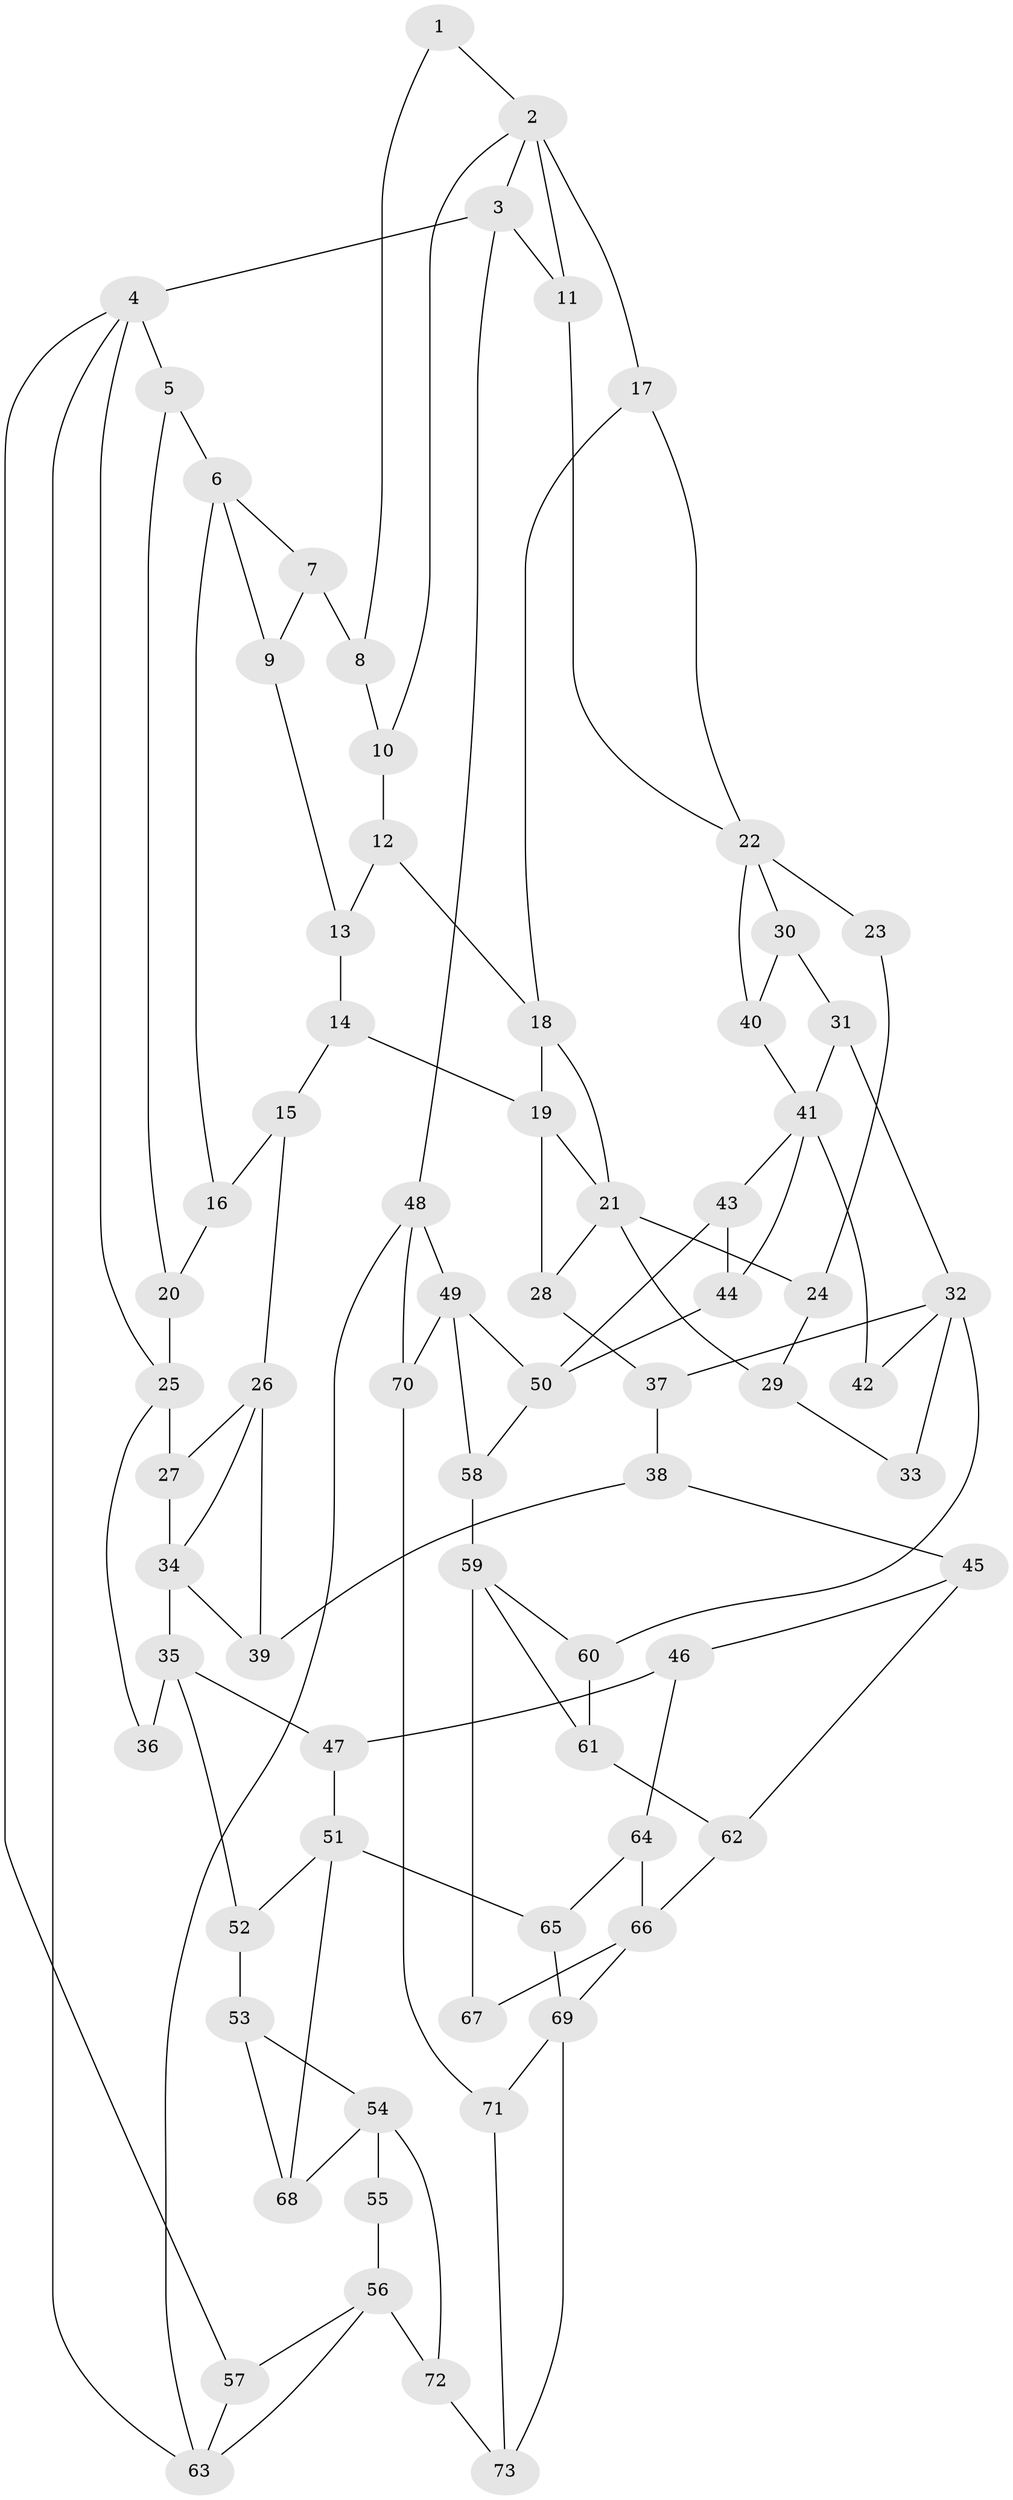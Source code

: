 // original degree distribution, {3: 0.0136986301369863, 4: 0.23972602739726026, 6: 0.22602739726027396, 5: 0.5205479452054794}
// Generated by graph-tools (version 1.1) at 2025/38/03/09/25 02:38:55]
// undirected, 73 vertices, 121 edges
graph export_dot {
graph [start="1"]
  node [color=gray90,style=filled];
  1;
  2;
  3;
  4;
  5;
  6;
  7;
  8;
  9;
  10;
  11;
  12;
  13;
  14;
  15;
  16;
  17;
  18;
  19;
  20;
  21;
  22;
  23;
  24;
  25;
  26;
  27;
  28;
  29;
  30;
  31;
  32;
  33;
  34;
  35;
  36;
  37;
  38;
  39;
  40;
  41;
  42;
  43;
  44;
  45;
  46;
  47;
  48;
  49;
  50;
  51;
  52;
  53;
  54;
  55;
  56;
  57;
  58;
  59;
  60;
  61;
  62;
  63;
  64;
  65;
  66;
  67;
  68;
  69;
  70;
  71;
  72;
  73;
  1 -- 2 [weight=1.0];
  1 -- 8 [weight=1.0];
  2 -- 3 [weight=1.0];
  2 -- 10 [weight=1.0];
  2 -- 11 [weight=1.0];
  2 -- 17 [weight=2.0];
  3 -- 4 [weight=1.0];
  3 -- 11 [weight=1.0];
  3 -- 48 [weight=1.0];
  4 -- 5 [weight=2.0];
  4 -- 25 [weight=1.0];
  4 -- 57 [weight=1.0];
  4 -- 63 [weight=1.0];
  5 -- 6 [weight=2.0];
  5 -- 20 [weight=2.0];
  6 -- 7 [weight=1.0];
  6 -- 9 [weight=1.0];
  6 -- 16 [weight=1.0];
  7 -- 8 [weight=1.0];
  7 -- 9 [weight=2.0];
  8 -- 10 [weight=1.0];
  9 -- 13 [weight=1.0];
  10 -- 12 [weight=1.0];
  11 -- 22 [weight=1.0];
  12 -- 13 [weight=1.0];
  12 -- 18 [weight=1.0];
  13 -- 14 [weight=1.0];
  14 -- 15 [weight=2.0];
  14 -- 19 [weight=2.0];
  15 -- 16 [weight=1.0];
  15 -- 26 [weight=2.0];
  16 -- 20 [weight=1.0];
  17 -- 18 [weight=1.0];
  17 -- 22 [weight=1.0];
  18 -- 19 [weight=2.0];
  18 -- 21 [weight=1.0];
  19 -- 21 [weight=1.0];
  19 -- 28 [weight=1.0];
  20 -- 25 [weight=2.0];
  21 -- 24 [weight=1.0];
  21 -- 28 [weight=1.0];
  21 -- 29 [weight=1.0];
  22 -- 23 [weight=2.0];
  22 -- 30 [weight=1.0];
  22 -- 40 [weight=1.0];
  23 -- 24 [weight=1.0];
  24 -- 29 [weight=1.0];
  25 -- 27 [weight=1.0];
  25 -- 36 [weight=1.0];
  26 -- 27 [weight=1.0];
  26 -- 34 [weight=2.0];
  26 -- 39 [weight=1.0];
  27 -- 34 [weight=1.0];
  28 -- 37 [weight=1.0];
  29 -- 33 [weight=1.0];
  30 -- 31 [weight=1.0];
  30 -- 40 [weight=1.0];
  31 -- 32 [weight=1.0];
  31 -- 41 [weight=1.0];
  32 -- 33 [weight=2.0];
  32 -- 37 [weight=1.0];
  32 -- 42 [weight=1.0];
  32 -- 60 [weight=1.0];
  34 -- 35 [weight=2.0];
  34 -- 39 [weight=1.0];
  35 -- 36 [weight=2.0];
  35 -- 47 [weight=1.0];
  35 -- 52 [weight=1.0];
  37 -- 38 [weight=1.0];
  38 -- 39 [weight=1.0];
  38 -- 45 [weight=1.0];
  40 -- 41 [weight=1.0];
  41 -- 42 [weight=2.0];
  41 -- 43 [weight=1.0];
  41 -- 44 [weight=1.0];
  43 -- 44 [weight=1.0];
  43 -- 50 [weight=1.0];
  44 -- 50 [weight=1.0];
  45 -- 46 [weight=1.0];
  45 -- 62 [weight=1.0];
  46 -- 47 [weight=1.0];
  46 -- 64 [weight=2.0];
  47 -- 51 [weight=1.0];
  48 -- 49 [weight=1.0];
  48 -- 63 [weight=1.0];
  48 -- 70 [weight=1.0];
  49 -- 50 [weight=2.0];
  49 -- 58 [weight=2.0];
  49 -- 70 [weight=1.0];
  50 -- 58 [weight=1.0];
  51 -- 52 [weight=1.0];
  51 -- 65 [weight=2.0];
  51 -- 68 [weight=1.0];
  52 -- 53 [weight=1.0];
  53 -- 54 [weight=1.0];
  53 -- 68 [weight=1.0];
  54 -- 55 [weight=3.0];
  54 -- 68 [weight=1.0];
  54 -- 72 [weight=1.0];
  55 -- 56 [weight=3.0];
  56 -- 57 [weight=1.0];
  56 -- 63 [weight=1.0];
  56 -- 72 [weight=1.0];
  57 -- 63 [weight=1.0];
  58 -- 59 [weight=2.0];
  59 -- 60 [weight=1.0];
  59 -- 61 [weight=1.0];
  59 -- 67 [weight=2.0];
  60 -- 61 [weight=1.0];
  61 -- 62 [weight=1.0];
  62 -- 66 [weight=1.0];
  64 -- 65 [weight=2.0];
  64 -- 66 [weight=2.0];
  65 -- 69 [weight=2.0];
  66 -- 67 [weight=1.0];
  66 -- 69 [weight=1.0];
  69 -- 71 [weight=1.0];
  69 -- 73 [weight=1.0];
  70 -- 71 [weight=1.0];
  71 -- 73 [weight=1.0];
  72 -- 73 [weight=1.0];
}
